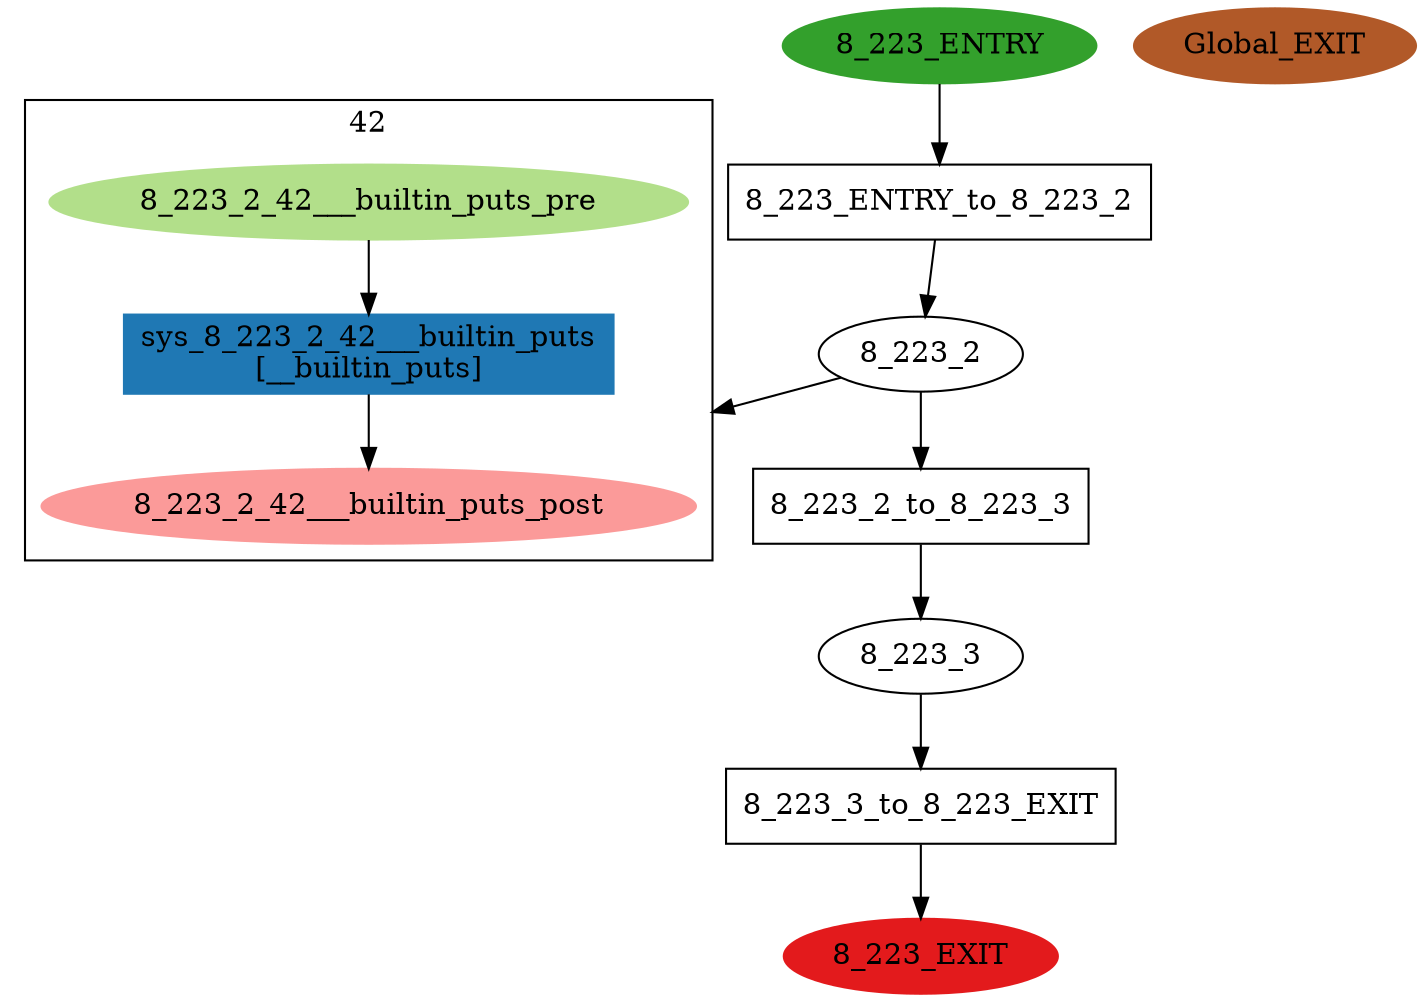 digraph model { 
compound=true; 
node  [style="filled", colorscheme="paired12"];  "8_223_3" [shape=ellipse, style=""];
  "8_223_EXIT" [shape=ellipse, color=6, style=filled];
  "Global_EXIT" [shape=ellipse, color=12, style=filled];
  "8_223_ENTRY" [shape=ellipse, color=4, style=filled];
  "8_223_2" [shape=ellipse, style=""];
subgraph "cluster_8_223_2_42" { 
label="42"  "8_223_2_42___builtin_puts_post" [shape=ellipse, style=""];
  "8_223_2_42___builtin_puts_pre" [shape=ellipse, style=""];
  "sys_8_223_2_42___builtin_puts" [shape=box, style=""];
  "sys_8_223_2_42___builtin_puts" [color=2, style=filled];
  "sys_8_223_2_42___builtin_puts" [label="sys_8_223_2_42___builtin_puts\n[__builtin_puts]"];
  "8_223_2_42___builtin_puts_pre" -> "sys_8_223_2_42___builtin_puts" [label="", arrowhead="normal"];
  "sys_8_223_2_42___builtin_puts" -> "8_223_2_42___builtin_puts_post" [label="", arrowhead="normal"];
}
  "8_223_2" -> "8_223_2_42___builtin_puts_post" [lhead="cluster_8_223_2_42"];
  "8_223_2_42___builtin_puts_pre" [color=3, style=filled];
  "8_223_2_42___builtin_puts_post" [color=5, style=filled];
  "8_223_3_to_8_223_EXIT" [shape=box, style=""];
  "8_223_3_to_8_223_EXIT" [label="8_223_3_to_8_223_EXIT\n"];
  "8_223_2_to_8_223_3" [shape=box, style=""];
  "8_223_2_to_8_223_3" [label="8_223_2_to_8_223_3\n"];
  "8_223_ENTRY_to_8_223_2" [shape=box, style=""];
  "8_223_ENTRY_to_8_223_2" [label="8_223_ENTRY_to_8_223_2\n"];
  "8_223_ENTRY" -> "8_223_ENTRY_to_8_223_2" [label="", arrowhead="normal"];
  "8_223_3_to_8_223_EXIT" -> "8_223_EXIT" [label="", arrowhead="normal"];
  "8_223_2" -> "8_223_2_to_8_223_3" [label="", arrowhead="normal"];
  "8_223_2_to_8_223_3" -> "8_223_3" [label="", arrowhead="normal"];
  "8_223_3" -> "8_223_3_to_8_223_EXIT" [label="", arrowhead="normal"];
  "8_223_ENTRY_to_8_223_2" -> "8_223_2" [label="", arrowhead="normal"];
}
